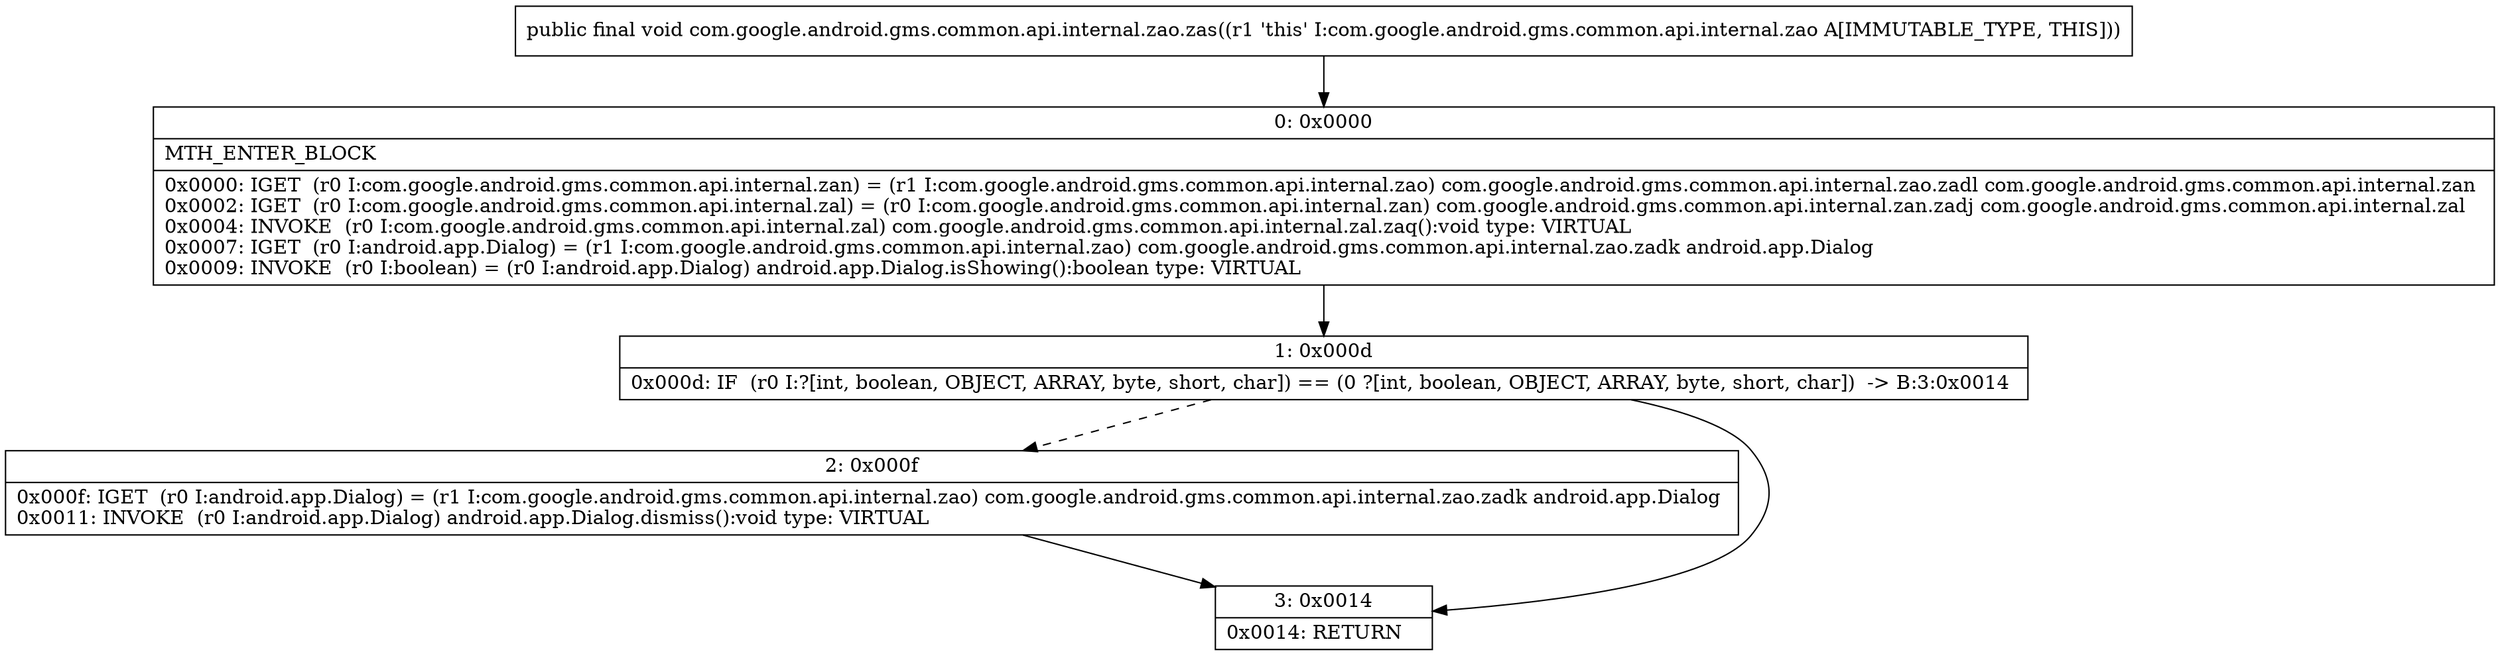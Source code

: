digraph "CFG forcom.google.android.gms.common.api.internal.zao.zas()V" {
Node_0 [shape=record,label="{0\:\ 0x0000|MTH_ENTER_BLOCK\l|0x0000: IGET  (r0 I:com.google.android.gms.common.api.internal.zan) = (r1 I:com.google.android.gms.common.api.internal.zao) com.google.android.gms.common.api.internal.zao.zadl com.google.android.gms.common.api.internal.zan \l0x0002: IGET  (r0 I:com.google.android.gms.common.api.internal.zal) = (r0 I:com.google.android.gms.common.api.internal.zan) com.google.android.gms.common.api.internal.zan.zadj com.google.android.gms.common.api.internal.zal \l0x0004: INVOKE  (r0 I:com.google.android.gms.common.api.internal.zal) com.google.android.gms.common.api.internal.zal.zaq():void type: VIRTUAL \l0x0007: IGET  (r0 I:android.app.Dialog) = (r1 I:com.google.android.gms.common.api.internal.zao) com.google.android.gms.common.api.internal.zao.zadk android.app.Dialog \l0x0009: INVOKE  (r0 I:boolean) = (r0 I:android.app.Dialog) android.app.Dialog.isShowing():boolean type: VIRTUAL \l}"];
Node_1 [shape=record,label="{1\:\ 0x000d|0x000d: IF  (r0 I:?[int, boolean, OBJECT, ARRAY, byte, short, char]) == (0 ?[int, boolean, OBJECT, ARRAY, byte, short, char])  \-\> B:3:0x0014 \l}"];
Node_2 [shape=record,label="{2\:\ 0x000f|0x000f: IGET  (r0 I:android.app.Dialog) = (r1 I:com.google.android.gms.common.api.internal.zao) com.google.android.gms.common.api.internal.zao.zadk android.app.Dialog \l0x0011: INVOKE  (r0 I:android.app.Dialog) android.app.Dialog.dismiss():void type: VIRTUAL \l}"];
Node_3 [shape=record,label="{3\:\ 0x0014|0x0014: RETURN   \l}"];
MethodNode[shape=record,label="{public final void com.google.android.gms.common.api.internal.zao.zas((r1 'this' I:com.google.android.gms.common.api.internal.zao A[IMMUTABLE_TYPE, THIS])) }"];
MethodNode -> Node_0;
Node_0 -> Node_1;
Node_1 -> Node_2[style=dashed];
Node_1 -> Node_3;
Node_2 -> Node_3;
}

